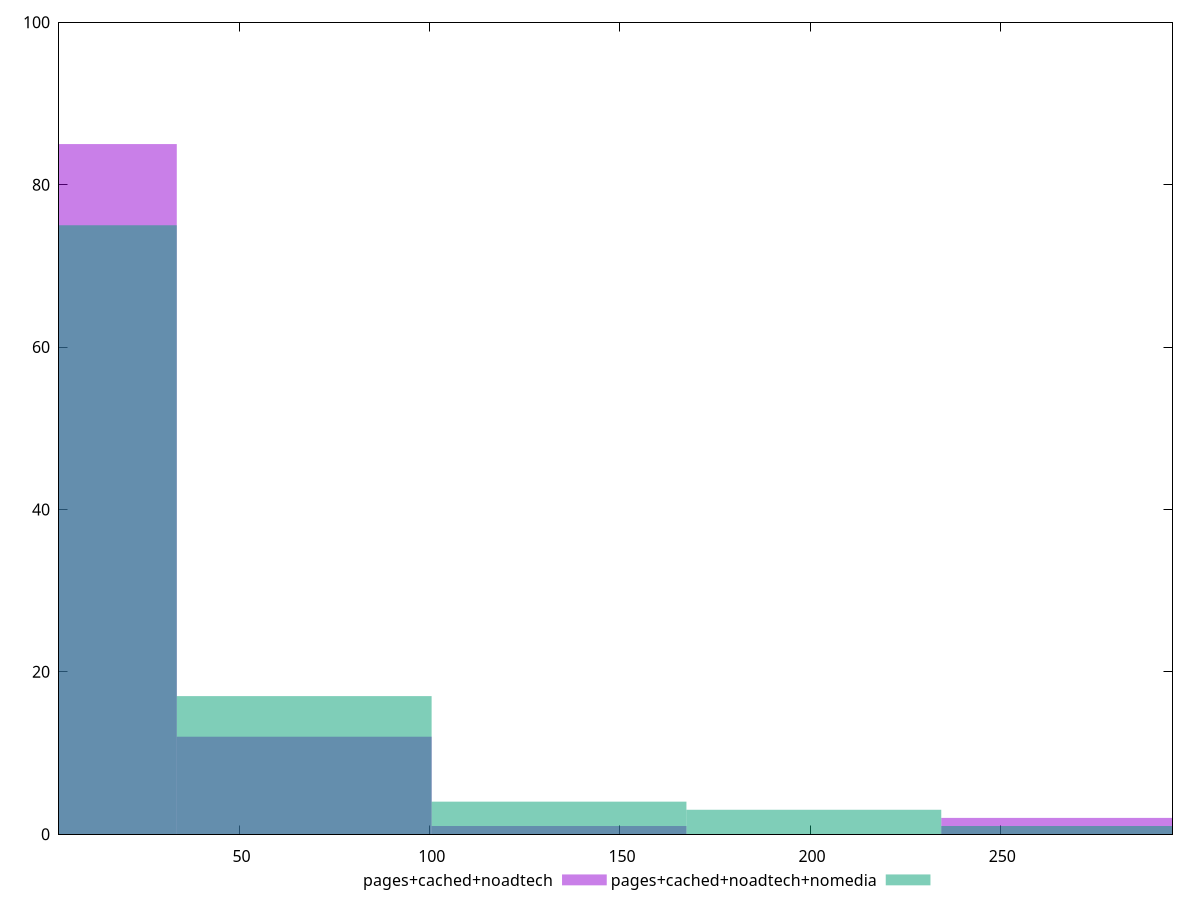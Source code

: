reset

$pagesCachedNoadtech <<EOF
267.99015255506987 2
0 85
66.99753813876747 12
133.99507627753493 1
EOF

$pagesCachedNoadtechNomedia <<EOF
133.99507627753493 4
66.99753813876747 17
0 75
267.99015255506987 1
200.9926144163024 3
EOF

set key outside below
set boxwidth 66.99753813876747
set xrange [2.5319999999999996:295.28700000000003]
set yrange [0:100]
set trange [0:100]
set style fill transparent solid 0.5 noborder
set terminal svg size 640, 500 enhanced background rgb 'white'
set output "report_00013_2021-02-09T12-04-24.940Z/server-response-time/comparison/histogram/2_vs_3.svg"

plot $pagesCachedNoadtech title "pages+cached+noadtech" with boxes, \
     $pagesCachedNoadtechNomedia title "pages+cached+noadtech+nomedia" with boxes

reset
